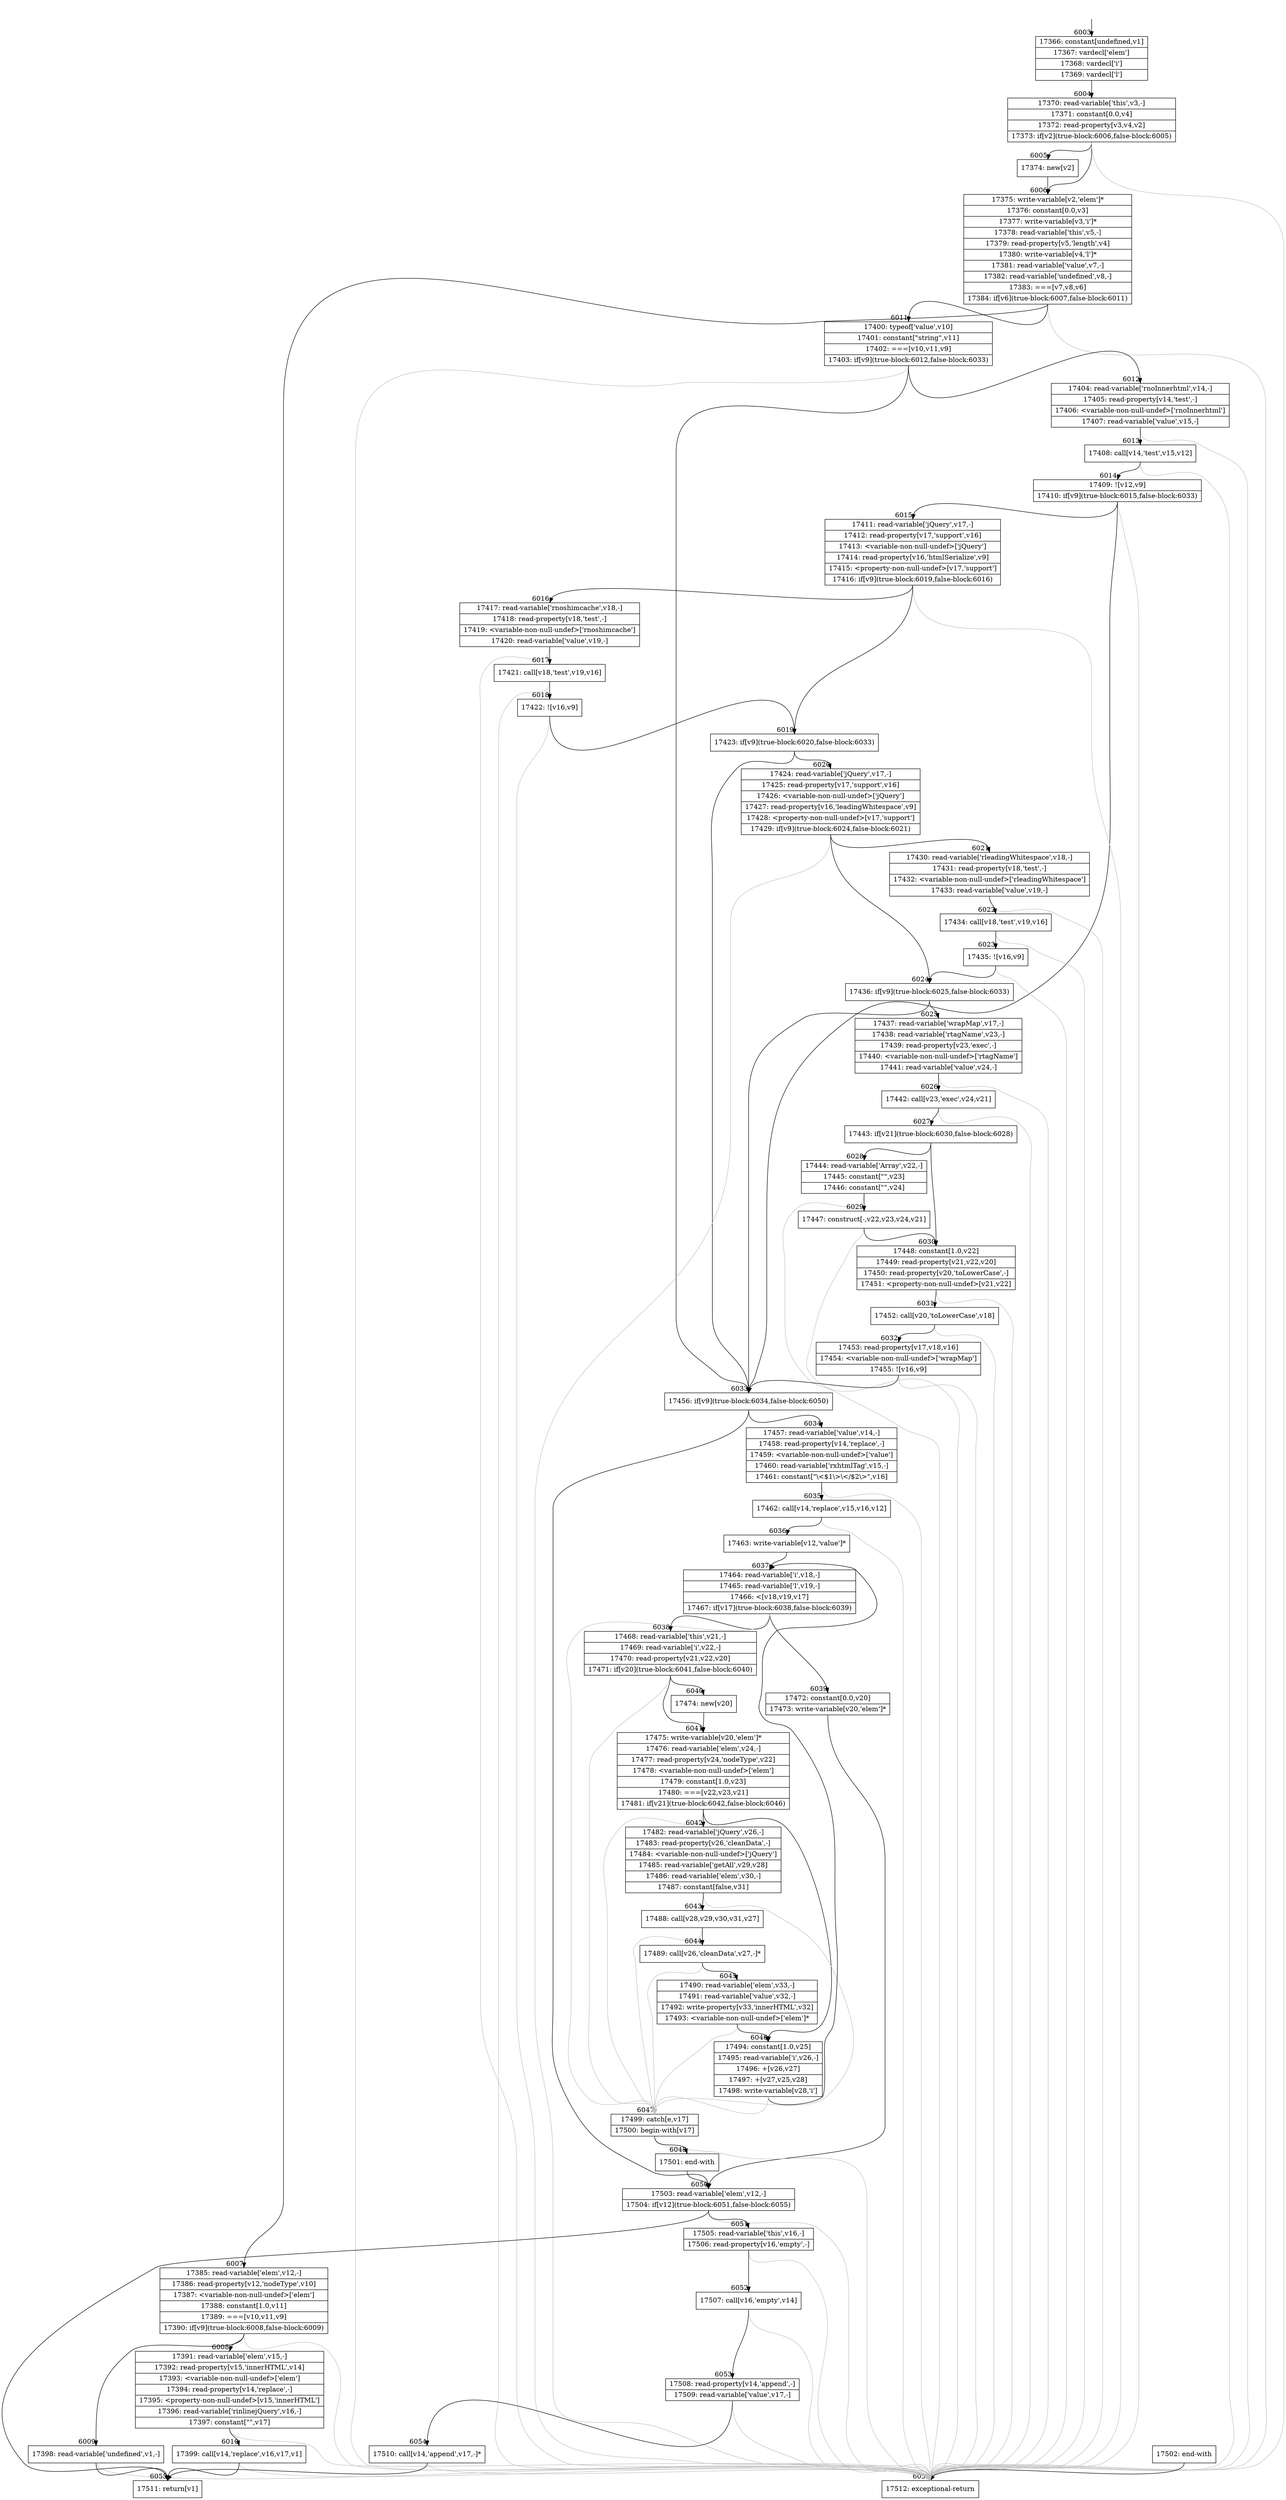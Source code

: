 digraph {
rankdir="TD"
BB_entry398[shape=none,label=""];
BB_entry398 -> BB6003 [tailport=s, headport=n, headlabel="    6003"]
BB6003 [shape=record label="{17366: constant[undefined,v1]|17367: vardecl['elem']|17368: vardecl['i']|17369: vardecl['l']}" ] 
BB6003 -> BB6004 [tailport=s, headport=n, headlabel="      6004"]
BB6004 [shape=record label="{17370: read-variable['this',v3,-]|17371: constant[0.0,v4]|17372: read-property[v3,v4,v2]|17373: if[v2](true-block:6006,false-block:6005)}" ] 
BB6004 -> BB6006 [tailport=s, headport=n, headlabel="      6006"]
BB6004 -> BB6005 [tailport=s, headport=n, headlabel="      6005"]
BB6004 -> BB6056 [tailport=s, headport=n, color=gray, headlabel="      6056"]
BB6005 [shape=record label="{17374: new[v2]}" ] 
BB6005 -> BB6006 [tailport=s, headport=n]
BB6006 [shape=record label="{17375: write-variable[v2,'elem']*|17376: constant[0.0,v3]|17377: write-variable[v3,'i']*|17378: read-variable['this',v5,-]|17379: read-property[v5,'length',v4]|17380: write-variable[v4,'l']*|17381: read-variable['value',v7,-]|17382: read-variable['undefined',v8,-]|17383: ===[v7,v8,v6]|17384: if[v6](true-block:6007,false-block:6011)}" ] 
BB6006 -> BB6007 [tailport=s, headport=n, headlabel="      6007"]
BB6006 -> BB6011 [tailport=s, headport=n, headlabel="      6011"]
BB6006 -> BB6056 [tailport=s, headport=n, color=gray]
BB6007 [shape=record label="{17385: read-variable['elem',v12,-]|17386: read-property[v12,'nodeType',v10]|17387: \<variable-non-null-undef\>['elem']|17388: constant[1.0,v11]|17389: ===[v10,v11,v9]|17390: if[v9](true-block:6008,false-block:6009)}" ] 
BB6007 -> BB6008 [tailport=s, headport=n, headlabel="      6008"]
BB6007 -> BB6009 [tailport=s, headport=n, headlabel="      6009"]
BB6007 -> BB6056 [tailport=s, headport=n, color=gray]
BB6008 [shape=record label="{17391: read-variable['elem',v15,-]|17392: read-property[v15,'innerHTML',v14]|17393: \<variable-non-null-undef\>['elem']|17394: read-property[v14,'replace',-]|17395: \<property-non-null-undef\>[v15,'innerHTML']|17396: read-variable['rinlinejQuery',v16,-]|17397: constant[\"\",v17]}" ] 
BB6008 -> BB6010 [tailport=s, headport=n, headlabel="      6010"]
BB6008 -> BB6056 [tailport=s, headport=n, color=gray]
BB6009 [shape=record label="{17398: read-variable['undefined',v1,-]}" ] 
BB6009 -> BB6055 [tailport=s, headport=n, headlabel="      6055"]
BB6009 -> BB6056 [tailport=s, headport=n, color=gray]
BB6010 [shape=record label="{17399: call[v14,'replace',v16,v17,v1]}" ] 
BB6010 -> BB6055 [tailport=s, headport=n]
BB6010 -> BB6056 [tailport=s, headport=n, color=gray]
BB6011 [shape=record label="{17400: typeof['value',v10]|17401: constant[\"string\",v11]|17402: ===[v10,v11,v9]|17403: if[v9](true-block:6012,false-block:6033)}" ] 
BB6011 -> BB6033 [tailport=s, headport=n, headlabel="      6033"]
BB6011 -> BB6012 [tailport=s, headport=n, headlabel="      6012"]
BB6011 -> BB6056 [tailport=s, headport=n, color=gray]
BB6012 [shape=record label="{17404: read-variable['rnoInnerhtml',v14,-]|17405: read-property[v14,'test',-]|17406: \<variable-non-null-undef\>['rnoInnerhtml']|17407: read-variable['value',v15,-]}" ] 
BB6012 -> BB6013 [tailport=s, headport=n, headlabel="      6013"]
BB6012 -> BB6056 [tailport=s, headport=n, color=gray]
BB6013 [shape=record label="{17408: call[v14,'test',v15,v12]}" ] 
BB6013 -> BB6014 [tailport=s, headport=n, headlabel="      6014"]
BB6013 -> BB6056 [tailport=s, headport=n, color=gray]
BB6014 [shape=record label="{17409: ![v12,v9]|17410: if[v9](true-block:6015,false-block:6033)}" ] 
BB6014 -> BB6033 [tailport=s, headport=n]
BB6014 -> BB6015 [tailport=s, headport=n, headlabel="      6015"]
BB6014 -> BB6056 [tailport=s, headport=n, color=gray]
BB6015 [shape=record label="{17411: read-variable['jQuery',v17,-]|17412: read-property[v17,'support',v16]|17413: \<variable-non-null-undef\>['jQuery']|17414: read-property[v16,'htmlSerialize',v9]|17415: \<property-non-null-undef\>[v17,'support']|17416: if[v9](true-block:6019,false-block:6016)}" ] 
BB6015 -> BB6019 [tailport=s, headport=n, headlabel="      6019"]
BB6015 -> BB6016 [tailport=s, headport=n, headlabel="      6016"]
BB6015 -> BB6056 [tailport=s, headport=n, color=gray]
BB6016 [shape=record label="{17417: read-variable['rnoshimcache',v18,-]|17418: read-property[v18,'test',-]|17419: \<variable-non-null-undef\>['rnoshimcache']|17420: read-variable['value',v19,-]}" ] 
BB6016 -> BB6017 [tailport=s, headport=n, headlabel="      6017"]
BB6016 -> BB6056 [tailport=s, headport=n, color=gray]
BB6017 [shape=record label="{17421: call[v18,'test',v19,v16]}" ] 
BB6017 -> BB6018 [tailport=s, headport=n, headlabel="      6018"]
BB6017 -> BB6056 [tailport=s, headport=n, color=gray]
BB6018 [shape=record label="{17422: ![v16,v9]}" ] 
BB6018 -> BB6019 [tailport=s, headport=n]
BB6018 -> BB6056 [tailport=s, headport=n, color=gray]
BB6019 [shape=record label="{17423: if[v9](true-block:6020,false-block:6033)}" ] 
BB6019 -> BB6033 [tailport=s, headport=n]
BB6019 -> BB6020 [tailport=s, headport=n, headlabel="      6020"]
BB6020 [shape=record label="{17424: read-variable['jQuery',v17,-]|17425: read-property[v17,'support',v16]|17426: \<variable-non-null-undef\>['jQuery']|17427: read-property[v16,'leadingWhitespace',v9]|17428: \<property-non-null-undef\>[v17,'support']|17429: if[v9](true-block:6024,false-block:6021)}" ] 
BB6020 -> BB6024 [tailport=s, headport=n, headlabel="      6024"]
BB6020 -> BB6021 [tailport=s, headport=n, headlabel="      6021"]
BB6020 -> BB6056 [tailport=s, headport=n, color=gray]
BB6021 [shape=record label="{17430: read-variable['rleadingWhitespace',v18,-]|17431: read-property[v18,'test',-]|17432: \<variable-non-null-undef\>['rleadingWhitespace']|17433: read-variable['value',v19,-]}" ] 
BB6021 -> BB6022 [tailport=s, headport=n, headlabel="      6022"]
BB6021 -> BB6056 [tailport=s, headport=n, color=gray]
BB6022 [shape=record label="{17434: call[v18,'test',v19,v16]}" ] 
BB6022 -> BB6023 [tailport=s, headport=n, headlabel="      6023"]
BB6022 -> BB6056 [tailport=s, headport=n, color=gray]
BB6023 [shape=record label="{17435: ![v16,v9]}" ] 
BB6023 -> BB6024 [tailport=s, headport=n]
BB6023 -> BB6056 [tailport=s, headport=n, color=gray]
BB6024 [shape=record label="{17436: if[v9](true-block:6025,false-block:6033)}" ] 
BB6024 -> BB6033 [tailport=s, headport=n]
BB6024 -> BB6025 [tailport=s, headport=n, headlabel="      6025"]
BB6025 [shape=record label="{17437: read-variable['wrapMap',v17,-]|17438: read-variable['rtagName',v23,-]|17439: read-property[v23,'exec',-]|17440: \<variable-non-null-undef\>['rtagName']|17441: read-variable['value',v24,-]}" ] 
BB6025 -> BB6026 [tailport=s, headport=n, headlabel="      6026"]
BB6025 -> BB6056 [tailport=s, headport=n, color=gray]
BB6026 [shape=record label="{17442: call[v23,'exec',v24,v21]}" ] 
BB6026 -> BB6027 [tailport=s, headport=n, headlabel="      6027"]
BB6026 -> BB6056 [tailport=s, headport=n, color=gray]
BB6027 [shape=record label="{17443: if[v21](true-block:6030,false-block:6028)}" ] 
BB6027 -> BB6030 [tailport=s, headport=n, headlabel="      6030"]
BB6027 -> BB6028 [tailport=s, headport=n, headlabel="      6028"]
BB6028 [shape=record label="{17444: read-variable['Array',v22,-]|17445: constant[\"\",v23]|17446: constant[\"\",v24]}" ] 
BB6028 -> BB6029 [tailport=s, headport=n, headlabel="      6029"]
BB6028 -> BB6056 [tailport=s, headport=n, color=gray]
BB6029 [shape=record label="{17447: construct[-,v22,v23,v24,v21]}" ] 
BB6029 -> BB6030 [tailport=s, headport=n]
BB6029 -> BB6056 [tailport=s, headport=n, color=gray]
BB6030 [shape=record label="{17448: constant[1.0,v22]|17449: read-property[v21,v22,v20]|17450: read-property[v20,'toLowerCase',-]|17451: \<property-non-null-undef\>[v21,v22]}" ] 
BB6030 -> BB6031 [tailport=s, headport=n, headlabel="      6031"]
BB6030 -> BB6056 [tailport=s, headport=n, color=gray]
BB6031 [shape=record label="{17452: call[v20,'toLowerCase',v18]}" ] 
BB6031 -> BB6032 [tailport=s, headport=n, headlabel="      6032"]
BB6031 -> BB6056 [tailport=s, headport=n, color=gray]
BB6032 [shape=record label="{17453: read-property[v17,v18,v16]|17454: \<variable-non-null-undef\>['wrapMap']|17455: ![v16,v9]}" ] 
BB6032 -> BB6033 [tailport=s, headport=n]
BB6032 -> BB6056 [tailport=s, headport=n, color=gray]
BB6033 [shape=record label="{17456: if[v9](true-block:6034,false-block:6050)}" ] 
BB6033 -> BB6034 [tailport=s, headport=n, headlabel="      6034"]
BB6033 -> BB6050 [tailport=s, headport=n, headlabel="      6050"]
BB6034 [shape=record label="{17457: read-variable['value',v14,-]|17458: read-property[v14,'replace',-]|17459: \<variable-non-null-undef\>['value']|17460: read-variable['rxhtmlTag',v15,-]|17461: constant[\"\\\<$1\\\>\\\</$2\\\>\",v16]}" ] 
BB6034 -> BB6035 [tailport=s, headport=n, headlabel="      6035"]
BB6034 -> BB6056 [tailport=s, headport=n, color=gray]
BB6035 [shape=record label="{17462: call[v14,'replace',v15,v16,v12]}" ] 
BB6035 -> BB6036 [tailport=s, headport=n, headlabel="      6036"]
BB6035 -> BB6056 [tailport=s, headport=n, color=gray]
BB6036 [shape=record label="{17463: write-variable[v12,'value']*}" ] 
BB6036 -> BB6037 [tailport=s, headport=n, headlabel="      6037"]
BB6037 [shape=record label="{17464: read-variable['i',v18,-]|17465: read-variable['l',v19,-]|17466: \<[v18,v19,v17]|17467: if[v17](true-block:6038,false-block:6039)}" ] 
BB6037 -> BB6038 [tailport=s, headport=n, headlabel="      6038"]
BB6037 -> BB6039 [tailport=s, headport=n, headlabel="      6039"]
BB6037 -> BB6047 [tailport=s, headport=n, color=gray, headlabel="      6047"]
BB6038 [shape=record label="{17468: read-variable['this',v21,-]|17469: read-variable['i',v22,-]|17470: read-property[v21,v22,v20]|17471: if[v20](true-block:6041,false-block:6040)}" ] 
BB6038 -> BB6041 [tailport=s, headport=n, headlabel="      6041"]
BB6038 -> BB6040 [tailport=s, headport=n, headlabel="      6040"]
BB6038 -> BB6047 [tailport=s, headport=n, color=gray]
BB6039 [shape=record label="{17472: constant[0.0,v20]|17473: write-variable[v20,'elem']*}" ] 
BB6039 -> BB6050 [tailport=s, headport=n]
BB6040 [shape=record label="{17474: new[v20]}" ] 
BB6040 -> BB6041 [tailport=s, headport=n]
BB6041 [shape=record label="{17475: write-variable[v20,'elem']*|17476: read-variable['elem',v24,-]|17477: read-property[v24,'nodeType',v22]|17478: \<variable-non-null-undef\>['elem']|17479: constant[1.0,v23]|17480: ===[v22,v23,v21]|17481: if[v21](true-block:6042,false-block:6046)}" ] 
BB6041 -> BB6042 [tailport=s, headport=n, headlabel="      6042"]
BB6041 -> BB6046 [tailport=s, headport=n, headlabel="      6046"]
BB6041 -> BB6047 [tailport=s, headport=n, color=gray]
BB6042 [shape=record label="{17482: read-variable['jQuery',v26,-]|17483: read-property[v26,'cleanData',-]|17484: \<variable-non-null-undef\>['jQuery']|17485: read-variable['getAll',v29,v28]|17486: read-variable['elem',v30,-]|17487: constant[false,v31]}" ] 
BB6042 -> BB6043 [tailport=s, headport=n, headlabel="      6043"]
BB6042 -> BB6047 [tailport=s, headport=n, color=gray]
BB6043 [shape=record label="{17488: call[v28,v29,v30,v31,v27]}" ] 
BB6043 -> BB6044 [tailport=s, headport=n, headlabel="      6044"]
BB6043 -> BB6047 [tailport=s, headport=n, color=gray]
BB6044 [shape=record label="{17489: call[v26,'cleanData',v27,-]*}" ] 
BB6044 -> BB6045 [tailport=s, headport=n, headlabel="      6045"]
BB6044 -> BB6047 [tailport=s, headport=n, color=gray]
BB6045 [shape=record label="{17490: read-variable['elem',v33,-]|17491: read-variable['value',v32,-]|17492: write-property[v33,'innerHTML',v32]|17493: \<variable-non-null-undef\>['elem']*}" ] 
BB6045 -> BB6046 [tailport=s, headport=n]
BB6045 -> BB6047 [tailport=s, headport=n, color=gray]
BB6046 [shape=record label="{17494: constant[1.0,v25]|17495: read-variable['i',v26,-]|17496: +[v26,v27]|17497: +[v27,v25,v28]|17498: write-variable[v28,'i']}" ] 
BB6046 -> BB6037 [tailport=s, headport=n]
BB6046 -> BB6047 [tailport=s, headport=n, color=gray]
BB6047 [shape=record label="{17499: catch[e,v17]|17500: begin-with[v17]}" ] 
BB6047 -> BB6048 [tailport=s, headport=n, headlabel="      6048"]
BB6047 -> BB6056 [tailport=s, headport=n, color=gray]
BB6048 [shape=record label="{17501: end-with}" ] 
BB6048 -> BB6050 [tailport=s, headport=n]
BB6049 [shape=record label="{17502: end-with}" ] 
BB6049 -> BB6056 [tailport=s, headport=n]
BB6050 [shape=record label="{17503: read-variable['elem',v12,-]|17504: if[v12](true-block:6051,false-block:6055)}" ] 
BB6050 -> BB6051 [tailport=s, headport=n, headlabel="      6051"]
BB6050 -> BB6055 [tailport=s, headport=n]
BB6050 -> BB6056 [tailport=s, headport=n, color=gray]
BB6051 [shape=record label="{17505: read-variable['this',v16,-]|17506: read-property[v16,'empty',-]}" ] 
BB6051 -> BB6052 [tailport=s, headport=n, headlabel="      6052"]
BB6051 -> BB6056 [tailport=s, headport=n, color=gray]
BB6052 [shape=record label="{17507: call[v16,'empty',v14]}" ] 
BB6052 -> BB6053 [tailport=s, headport=n, headlabel="      6053"]
BB6052 -> BB6056 [tailport=s, headport=n, color=gray]
BB6053 [shape=record label="{17508: read-property[v14,'append',-]|17509: read-variable['value',v17,-]}" ] 
BB6053 -> BB6054 [tailport=s, headport=n, headlabel="      6054"]
BB6053 -> BB6056 [tailport=s, headport=n, color=gray]
BB6054 [shape=record label="{17510: call[v14,'append',v17,-]*}" ] 
BB6054 -> BB6055 [tailport=s, headport=n]
BB6054 -> BB6056 [tailport=s, headport=n, color=gray]
BB6055 [shape=record label="{17511: return[v1]}" ] 
BB6056 [shape=record label="{17512: exceptional-return}" ] 
}
